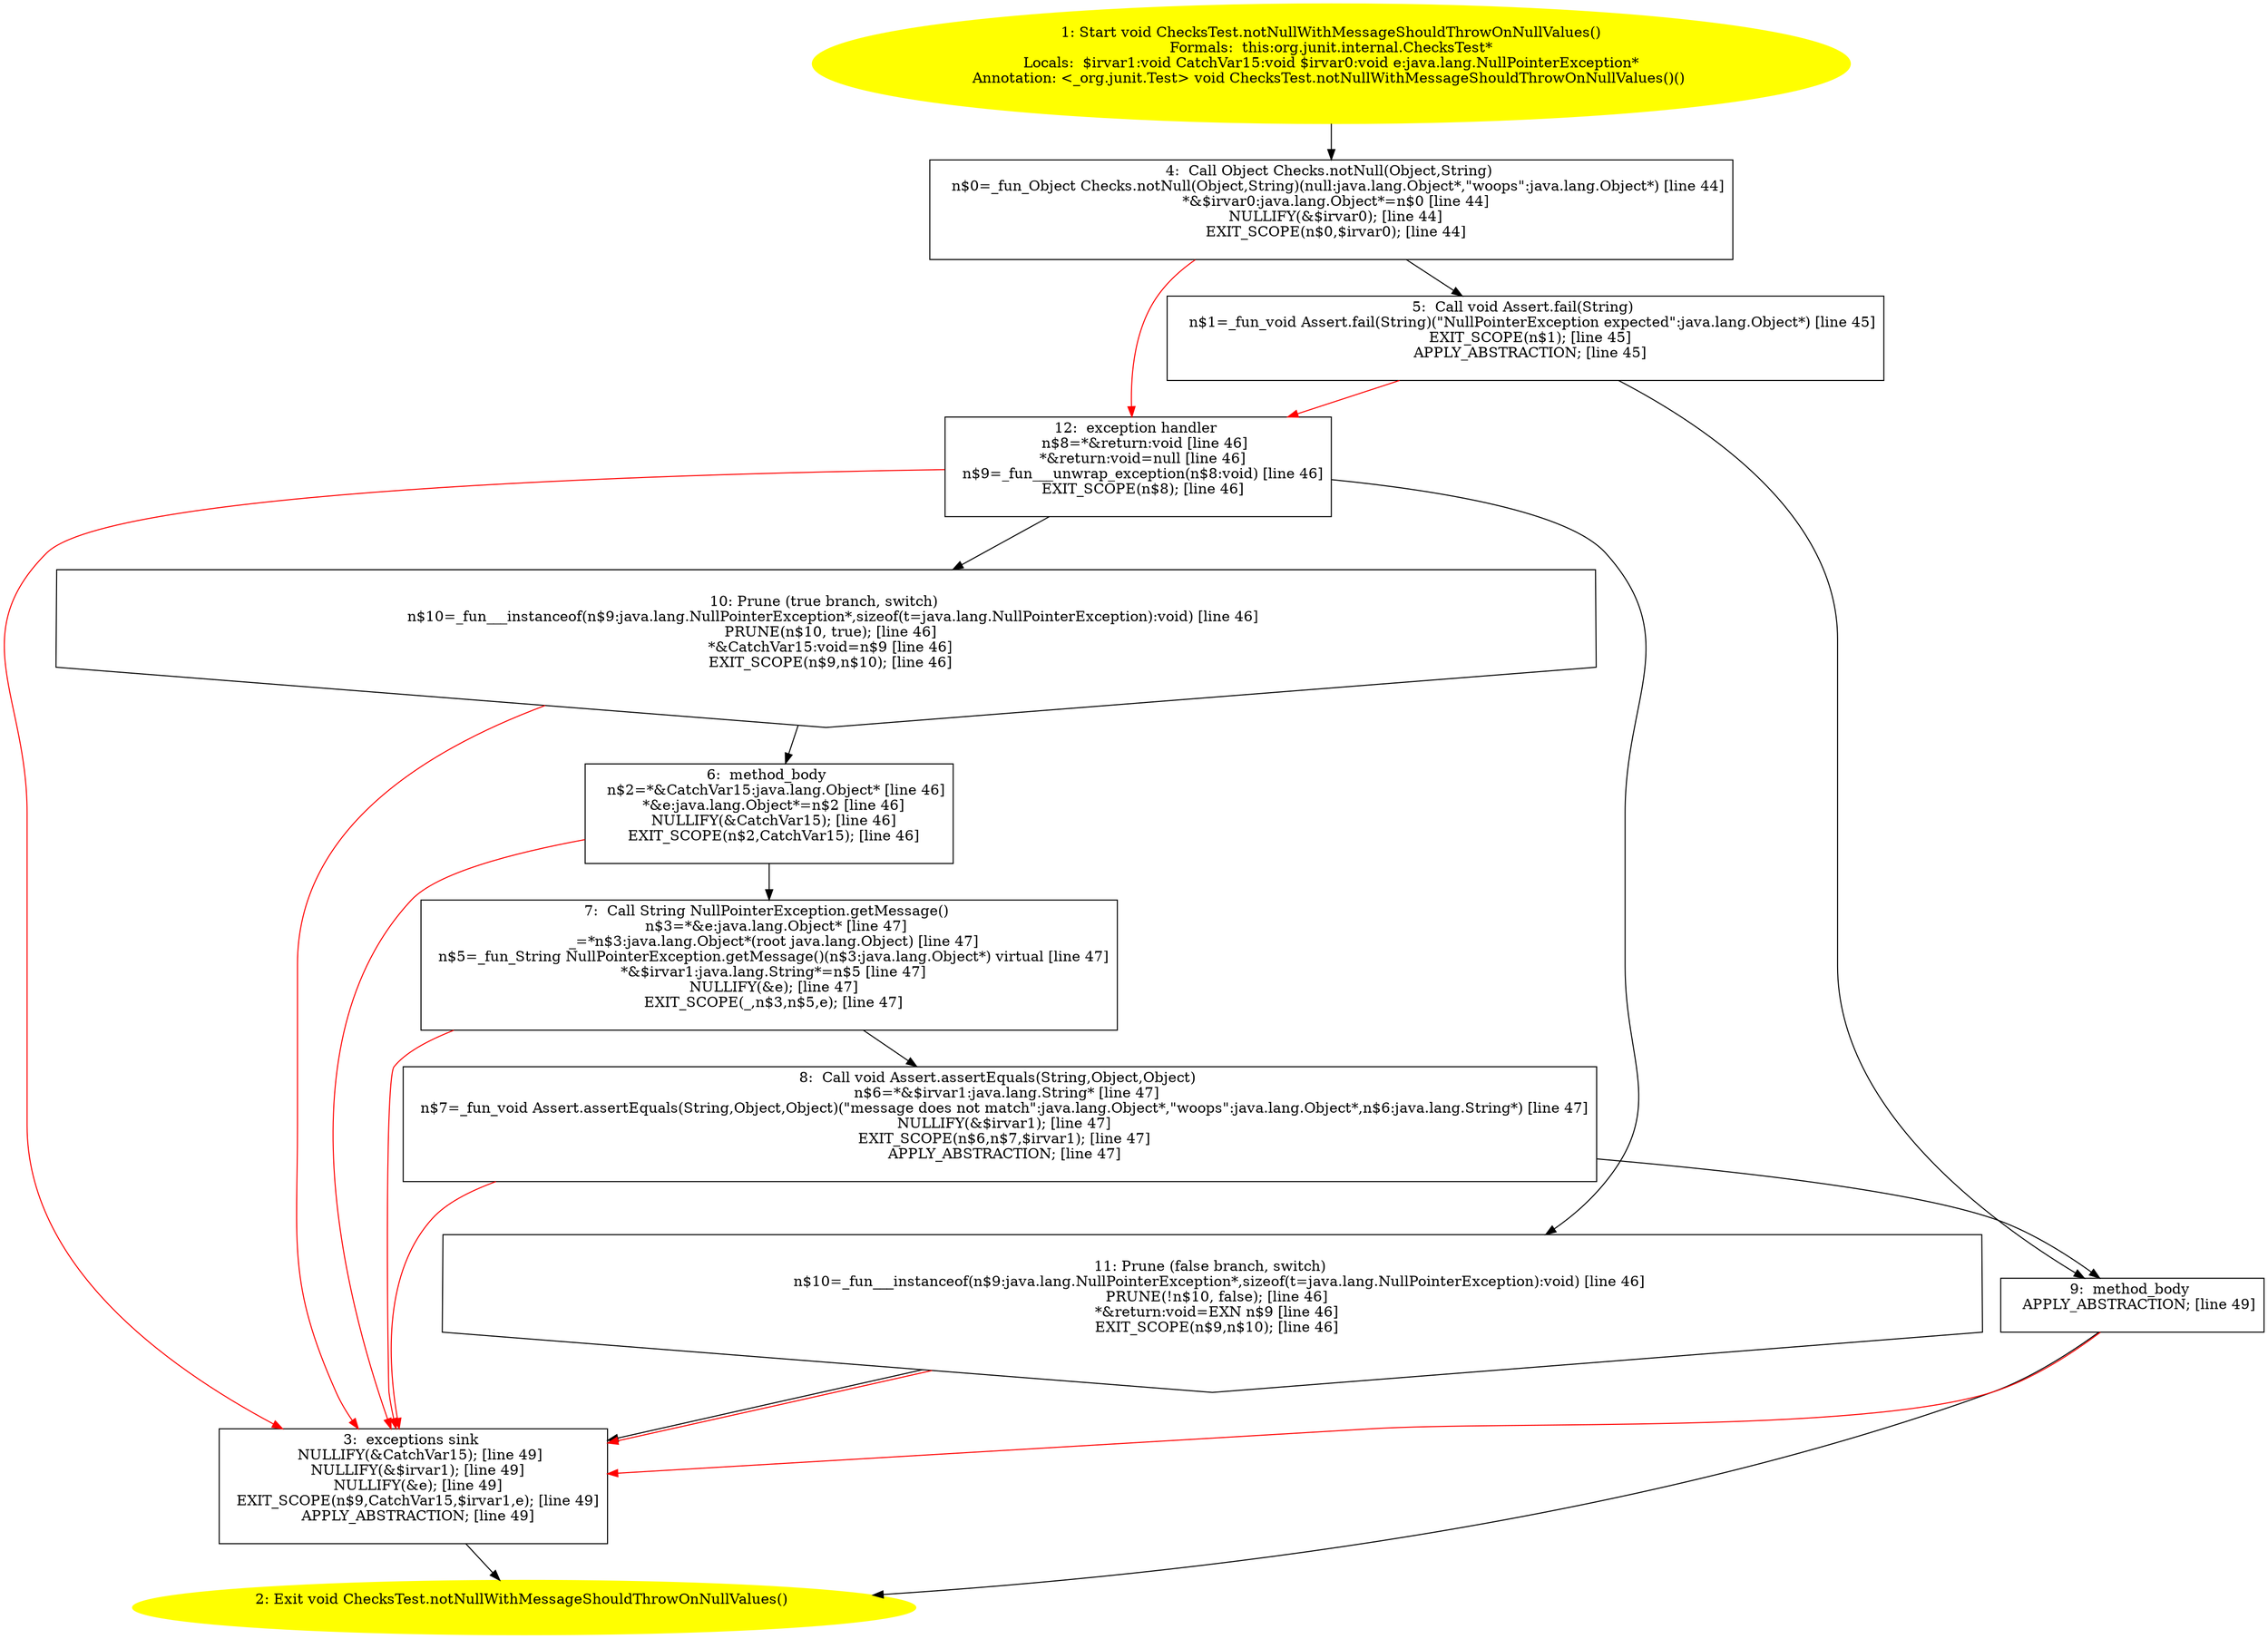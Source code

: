 /* @generated */
digraph cfg {
"org.junit.internal.ChecksTest.notNullWithMessageShouldThrowOnNullValues():void.726a9fbda544c156cb283d477bb5a322_1" [label="1: Start void ChecksTest.notNullWithMessageShouldThrowOnNullValues()\nFormals:  this:org.junit.internal.ChecksTest*\nLocals:  $irvar1:void CatchVar15:void $irvar0:void e:java.lang.NullPointerException*\nAnnotation: <_org.junit.Test> void ChecksTest.notNullWithMessageShouldThrowOnNullValues()() \n  " color=yellow style=filled]
	

	 "org.junit.internal.ChecksTest.notNullWithMessageShouldThrowOnNullValues():void.726a9fbda544c156cb283d477bb5a322_1" -> "org.junit.internal.ChecksTest.notNullWithMessageShouldThrowOnNullValues():void.726a9fbda544c156cb283d477bb5a322_4" ;
"org.junit.internal.ChecksTest.notNullWithMessageShouldThrowOnNullValues():void.726a9fbda544c156cb283d477bb5a322_2" [label="2: Exit void ChecksTest.notNullWithMessageShouldThrowOnNullValues() \n  " color=yellow style=filled]
	

"org.junit.internal.ChecksTest.notNullWithMessageShouldThrowOnNullValues():void.726a9fbda544c156cb283d477bb5a322_3" [label="3:  exceptions sink \n   NULLIFY(&CatchVar15); [line 49]\n  NULLIFY(&$irvar1); [line 49]\n  NULLIFY(&e); [line 49]\n  EXIT_SCOPE(n$9,CatchVar15,$irvar1,e); [line 49]\n  APPLY_ABSTRACTION; [line 49]\n " shape="box"]
	

	 "org.junit.internal.ChecksTest.notNullWithMessageShouldThrowOnNullValues():void.726a9fbda544c156cb283d477bb5a322_3" -> "org.junit.internal.ChecksTest.notNullWithMessageShouldThrowOnNullValues():void.726a9fbda544c156cb283d477bb5a322_2" ;
"org.junit.internal.ChecksTest.notNullWithMessageShouldThrowOnNullValues():void.726a9fbda544c156cb283d477bb5a322_4" [label="4:  Call Object Checks.notNull(Object,String) \n   n$0=_fun_Object Checks.notNull(Object,String)(null:java.lang.Object*,\"woops\":java.lang.Object*) [line 44]\n  *&$irvar0:java.lang.Object*=n$0 [line 44]\n  NULLIFY(&$irvar0); [line 44]\n  EXIT_SCOPE(n$0,$irvar0); [line 44]\n " shape="box"]
	

	 "org.junit.internal.ChecksTest.notNullWithMessageShouldThrowOnNullValues():void.726a9fbda544c156cb283d477bb5a322_4" -> "org.junit.internal.ChecksTest.notNullWithMessageShouldThrowOnNullValues():void.726a9fbda544c156cb283d477bb5a322_5" ;
	 "org.junit.internal.ChecksTest.notNullWithMessageShouldThrowOnNullValues():void.726a9fbda544c156cb283d477bb5a322_4" -> "org.junit.internal.ChecksTest.notNullWithMessageShouldThrowOnNullValues():void.726a9fbda544c156cb283d477bb5a322_12" [color="red" ];
"org.junit.internal.ChecksTest.notNullWithMessageShouldThrowOnNullValues():void.726a9fbda544c156cb283d477bb5a322_5" [label="5:  Call void Assert.fail(String) \n   n$1=_fun_void Assert.fail(String)(\"NullPointerException expected\":java.lang.Object*) [line 45]\n  EXIT_SCOPE(n$1); [line 45]\n  APPLY_ABSTRACTION; [line 45]\n " shape="box"]
	

	 "org.junit.internal.ChecksTest.notNullWithMessageShouldThrowOnNullValues():void.726a9fbda544c156cb283d477bb5a322_5" -> "org.junit.internal.ChecksTest.notNullWithMessageShouldThrowOnNullValues():void.726a9fbda544c156cb283d477bb5a322_9" ;
	 "org.junit.internal.ChecksTest.notNullWithMessageShouldThrowOnNullValues():void.726a9fbda544c156cb283d477bb5a322_5" -> "org.junit.internal.ChecksTest.notNullWithMessageShouldThrowOnNullValues():void.726a9fbda544c156cb283d477bb5a322_12" [color="red" ];
"org.junit.internal.ChecksTest.notNullWithMessageShouldThrowOnNullValues():void.726a9fbda544c156cb283d477bb5a322_6" [label="6:  method_body \n   n$2=*&CatchVar15:java.lang.Object* [line 46]\n  *&e:java.lang.Object*=n$2 [line 46]\n  NULLIFY(&CatchVar15); [line 46]\n  EXIT_SCOPE(n$2,CatchVar15); [line 46]\n " shape="box"]
	

	 "org.junit.internal.ChecksTest.notNullWithMessageShouldThrowOnNullValues():void.726a9fbda544c156cb283d477bb5a322_6" -> "org.junit.internal.ChecksTest.notNullWithMessageShouldThrowOnNullValues():void.726a9fbda544c156cb283d477bb5a322_7" ;
	 "org.junit.internal.ChecksTest.notNullWithMessageShouldThrowOnNullValues():void.726a9fbda544c156cb283d477bb5a322_6" -> "org.junit.internal.ChecksTest.notNullWithMessageShouldThrowOnNullValues():void.726a9fbda544c156cb283d477bb5a322_3" [color="red" ];
"org.junit.internal.ChecksTest.notNullWithMessageShouldThrowOnNullValues():void.726a9fbda544c156cb283d477bb5a322_7" [label="7:  Call String NullPointerException.getMessage() \n   n$3=*&e:java.lang.Object* [line 47]\n  _=*n$3:java.lang.Object*(root java.lang.Object) [line 47]\n  n$5=_fun_String NullPointerException.getMessage()(n$3:java.lang.Object*) virtual [line 47]\n  *&$irvar1:java.lang.String*=n$5 [line 47]\n  NULLIFY(&e); [line 47]\n  EXIT_SCOPE(_,n$3,n$5,e); [line 47]\n " shape="box"]
	

	 "org.junit.internal.ChecksTest.notNullWithMessageShouldThrowOnNullValues():void.726a9fbda544c156cb283d477bb5a322_7" -> "org.junit.internal.ChecksTest.notNullWithMessageShouldThrowOnNullValues():void.726a9fbda544c156cb283d477bb5a322_8" ;
	 "org.junit.internal.ChecksTest.notNullWithMessageShouldThrowOnNullValues():void.726a9fbda544c156cb283d477bb5a322_7" -> "org.junit.internal.ChecksTest.notNullWithMessageShouldThrowOnNullValues():void.726a9fbda544c156cb283d477bb5a322_3" [color="red" ];
"org.junit.internal.ChecksTest.notNullWithMessageShouldThrowOnNullValues():void.726a9fbda544c156cb283d477bb5a322_8" [label="8:  Call void Assert.assertEquals(String,Object,Object) \n   n$6=*&$irvar1:java.lang.String* [line 47]\n  n$7=_fun_void Assert.assertEquals(String,Object,Object)(\"message does not match\":java.lang.Object*,\"woops\":java.lang.Object*,n$6:java.lang.String*) [line 47]\n  NULLIFY(&$irvar1); [line 47]\n  EXIT_SCOPE(n$6,n$7,$irvar1); [line 47]\n  APPLY_ABSTRACTION; [line 47]\n " shape="box"]
	

	 "org.junit.internal.ChecksTest.notNullWithMessageShouldThrowOnNullValues():void.726a9fbda544c156cb283d477bb5a322_8" -> "org.junit.internal.ChecksTest.notNullWithMessageShouldThrowOnNullValues():void.726a9fbda544c156cb283d477bb5a322_9" ;
	 "org.junit.internal.ChecksTest.notNullWithMessageShouldThrowOnNullValues():void.726a9fbda544c156cb283d477bb5a322_8" -> "org.junit.internal.ChecksTest.notNullWithMessageShouldThrowOnNullValues():void.726a9fbda544c156cb283d477bb5a322_3" [color="red" ];
"org.junit.internal.ChecksTest.notNullWithMessageShouldThrowOnNullValues():void.726a9fbda544c156cb283d477bb5a322_9" [label="9:  method_body \n   APPLY_ABSTRACTION; [line 49]\n " shape="box"]
	

	 "org.junit.internal.ChecksTest.notNullWithMessageShouldThrowOnNullValues():void.726a9fbda544c156cb283d477bb5a322_9" -> "org.junit.internal.ChecksTest.notNullWithMessageShouldThrowOnNullValues():void.726a9fbda544c156cb283d477bb5a322_2" ;
	 "org.junit.internal.ChecksTest.notNullWithMessageShouldThrowOnNullValues():void.726a9fbda544c156cb283d477bb5a322_9" -> "org.junit.internal.ChecksTest.notNullWithMessageShouldThrowOnNullValues():void.726a9fbda544c156cb283d477bb5a322_3" [color="red" ];
"org.junit.internal.ChecksTest.notNullWithMessageShouldThrowOnNullValues():void.726a9fbda544c156cb283d477bb5a322_10" [label="10: Prune (true branch, switch) \n   n$10=_fun___instanceof(n$9:java.lang.NullPointerException*,sizeof(t=java.lang.NullPointerException):void) [line 46]\n  PRUNE(n$10, true); [line 46]\n  *&CatchVar15:void=n$9 [line 46]\n  EXIT_SCOPE(n$9,n$10); [line 46]\n " shape="invhouse"]
	

	 "org.junit.internal.ChecksTest.notNullWithMessageShouldThrowOnNullValues():void.726a9fbda544c156cb283d477bb5a322_10" -> "org.junit.internal.ChecksTest.notNullWithMessageShouldThrowOnNullValues():void.726a9fbda544c156cb283d477bb5a322_6" ;
	 "org.junit.internal.ChecksTest.notNullWithMessageShouldThrowOnNullValues():void.726a9fbda544c156cb283d477bb5a322_10" -> "org.junit.internal.ChecksTest.notNullWithMessageShouldThrowOnNullValues():void.726a9fbda544c156cb283d477bb5a322_3" [color="red" ];
"org.junit.internal.ChecksTest.notNullWithMessageShouldThrowOnNullValues():void.726a9fbda544c156cb283d477bb5a322_11" [label="11: Prune (false branch, switch) \n   n$10=_fun___instanceof(n$9:java.lang.NullPointerException*,sizeof(t=java.lang.NullPointerException):void) [line 46]\n  PRUNE(!n$10, false); [line 46]\n  *&return:void=EXN n$9 [line 46]\n  EXIT_SCOPE(n$9,n$10); [line 46]\n " shape="invhouse"]
	

	 "org.junit.internal.ChecksTest.notNullWithMessageShouldThrowOnNullValues():void.726a9fbda544c156cb283d477bb5a322_11" -> "org.junit.internal.ChecksTest.notNullWithMessageShouldThrowOnNullValues():void.726a9fbda544c156cb283d477bb5a322_3" ;
	 "org.junit.internal.ChecksTest.notNullWithMessageShouldThrowOnNullValues():void.726a9fbda544c156cb283d477bb5a322_11" -> "org.junit.internal.ChecksTest.notNullWithMessageShouldThrowOnNullValues():void.726a9fbda544c156cb283d477bb5a322_3" [color="red" ];
"org.junit.internal.ChecksTest.notNullWithMessageShouldThrowOnNullValues():void.726a9fbda544c156cb283d477bb5a322_12" [label="12:  exception handler \n   n$8=*&return:void [line 46]\n  *&return:void=null [line 46]\n  n$9=_fun___unwrap_exception(n$8:void) [line 46]\n  EXIT_SCOPE(n$8); [line 46]\n " shape="box"]
	

	 "org.junit.internal.ChecksTest.notNullWithMessageShouldThrowOnNullValues():void.726a9fbda544c156cb283d477bb5a322_12" -> "org.junit.internal.ChecksTest.notNullWithMessageShouldThrowOnNullValues():void.726a9fbda544c156cb283d477bb5a322_10" ;
	 "org.junit.internal.ChecksTest.notNullWithMessageShouldThrowOnNullValues():void.726a9fbda544c156cb283d477bb5a322_12" -> "org.junit.internal.ChecksTest.notNullWithMessageShouldThrowOnNullValues():void.726a9fbda544c156cb283d477bb5a322_11" ;
	 "org.junit.internal.ChecksTest.notNullWithMessageShouldThrowOnNullValues():void.726a9fbda544c156cb283d477bb5a322_12" -> "org.junit.internal.ChecksTest.notNullWithMessageShouldThrowOnNullValues():void.726a9fbda544c156cb283d477bb5a322_3" [color="red" ];
}

